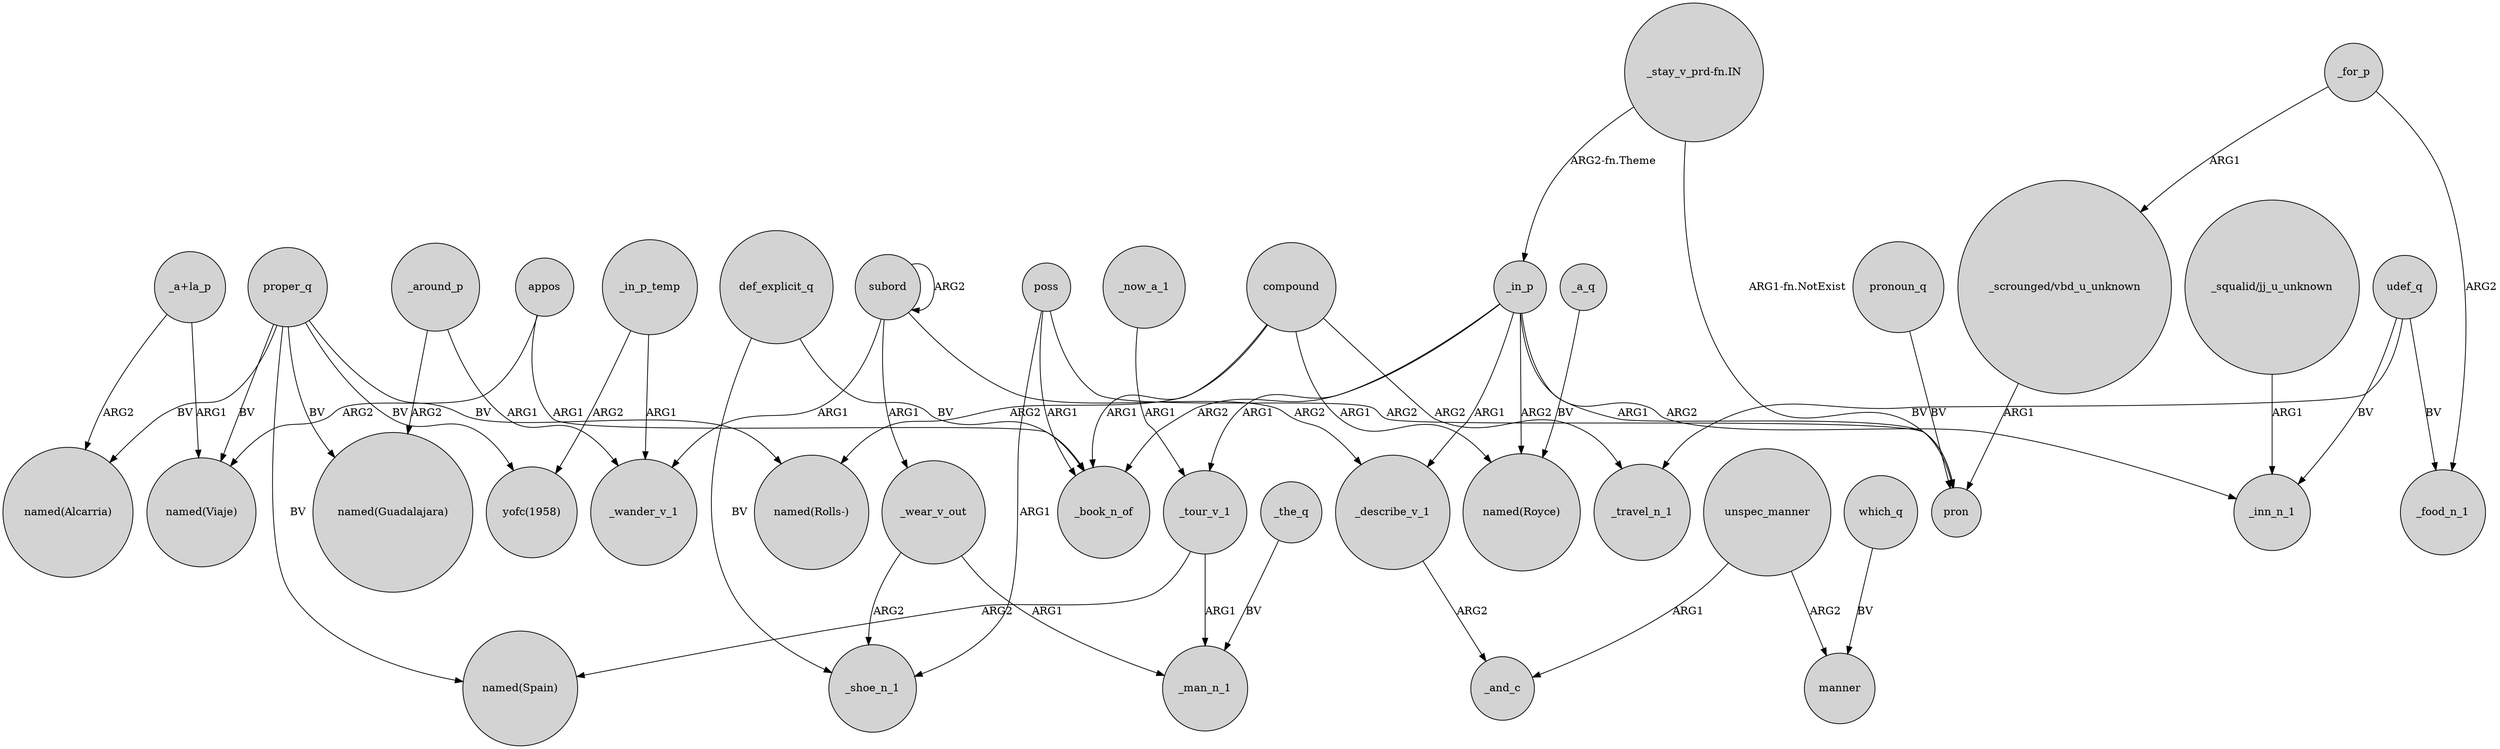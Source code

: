 digraph {
	node [shape=circle style=filled]
	proper_q -> "named(Viaje)" [label=BV]
	compound -> "named(Rolls-)" [label=ARG2]
	_in_p -> pron [label=ARG1]
	_the_q -> _man_n_1 [label=BV]
	poss -> pron [label=ARG2]
	_a_q -> "named(Royce)" [label=BV]
	_around_p -> _wander_v_1 [label=ARG1]
	_in_p -> _book_n_of [label=ARG2]
	_for_p -> _food_n_1 [label=ARG2]
	appos -> _book_n_of [label=ARG1]
	_now_a_1 -> _tour_v_1 [label=ARG1]
	_tour_v_1 -> _man_n_1 [label=ARG1]
	"_stay_v_prd-fn.IN" -> _in_p [label="ARG2-fn.Theme"]
	poss -> _shoe_n_1 [label=ARG1]
	_describe_v_1 -> _and_c [label=ARG2]
	udef_q -> _travel_n_1 [label=BV]
	unspec_manner -> _and_c [label=ARG1]
	"_stay_v_prd-fn.IN" -> pron [label="ARG1-fn.NotExist"]
	udef_q -> _inn_n_1 [label=BV]
	_tour_v_1 -> "named(Spain)" [label=ARG2]
	poss -> _book_n_of [label=ARG1]
	which_q -> manner [label=BV]
	udef_q -> _food_n_1 [label=BV]
	_around_p -> "named(Guadalajara)" [label=ARG2]
	subord -> subord [label=ARG2]
	"_a+la_p" -> "named(Viaje)" [label=ARG1]
	"_a+la_p" -> "named(Alcarria)" [label=ARG2]
	pronoun_q -> pron [label=BV]
	_in_p -> "named(Royce)" [label=ARG2]
	proper_q -> "yofc(1958)" [label=BV]
	subord -> _wear_v_out [label=ARG1]
	_for_p -> "_scrounged/vbd_u_unknown" [label=ARG1]
	def_explicit_q -> _shoe_n_1 [label=BV]
	_in_p -> _inn_n_1 [label=ARG2]
	proper_q -> "named(Rolls-)" [label=BV]
	_in_p_temp -> _wander_v_1 [label=ARG1]
	compound -> "named(Royce)" [label=ARG1]
	_in_p -> _describe_v_1 [label=ARG1]
	proper_q -> "named(Guadalajara)" [label=BV]
	_in_p -> _tour_v_1 [label=ARG1]
	_wear_v_out -> _man_n_1 [label=ARG1]
	_wear_v_out -> _shoe_n_1 [label=ARG2]
	"_scrounged/vbd_u_unknown" -> pron [label=ARG1]
	proper_q -> "named(Spain)" [label=BV]
	def_explicit_q -> _book_n_of [label=BV]
	subord -> _wander_v_1 [label=ARG1]
	"_squalid/jj_u_unknown" -> _inn_n_1 [label=ARG1]
	compound -> _travel_n_1 [label=ARG2]
	subord -> _describe_v_1 [label=ARG2]
	proper_q -> "named(Alcarria)" [label=BV]
	appos -> "named(Viaje)" [label=ARG2]
	_in_p_temp -> "yofc(1958)" [label=ARG2]
	unspec_manner -> manner [label=ARG2]
	compound -> _book_n_of [label=ARG1]
}
